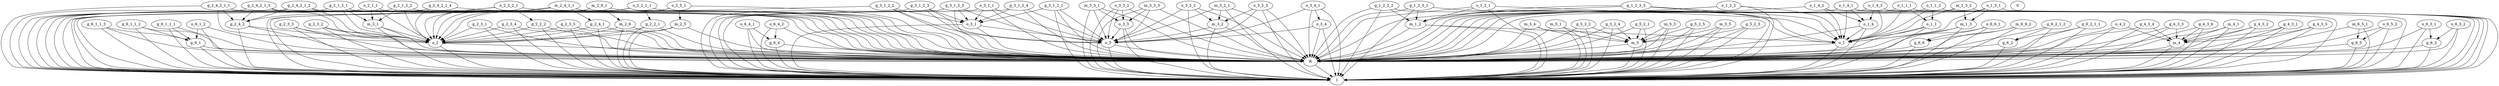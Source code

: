 digraph G {
  o_1_4;
  g_6_2;
  g_1_2_3_2;
  g_6_1_1_3;
  g_2_1_2_1;
  o_6_4_1;
  g_2_1_2_2;
  g_3_1_2_2;
  m_5_4;
  m_5_1;
  g_2_2_2;
  g_6_1_1_2;
  g_5_2_2;
  g_1_2_3_1;
  o_1_2_1;
  g_2_4_1;
  o_1_1;
  g_6_1_1_1;
  o_3_1_1;
  o_6_6_1;
  g_2_2_1;
  o_2;
  o_2_2_2_1;
  m_3_3_1;
  g_6_2_1_2;
  o_3_3_2;
  o_6_4_2;
  g_2_4_2_1_4;
  o_1;
  o_1_4_1;
  o_3_2_2;
  m_3_3_3;
  o_3;
  g_5_2_4;
  g_2_4_2_1_1;
  g_5_2_1;
  0;
  m_2_1;
  o_6_1_2;
  m_5_3;
  o_3_1;
  m_3_2_1;
  g_3_1_2_4;
  g_6_2_1_1;
  o_4_2;
  m_2_6_1;
  g_4_3_4;
  g_4_3_3;
  g_2_3_1;
  o_3_2_3;
  m_2_4_1_1;
  o_2_5_1;
  g_3_1_2_3;
  m_1_2;
  m_2_6;
  1;
  m_3_2;
  m_1_3;
  g_2_3_4;
  g_1_2_3_3;
  m_2_5;
  o_1_1_1;
  m_6_5_1;
  g_5_2_5;
  R;
  g_2_4_2;
  o_3_3;
  m_4_1;
  g_6_1;
  o_6_3_1;
  g_3_1_2_5;
  o_1_4_2;
  m_6_6_2;
  g_4_3_1;
  o_3_4;
  m_5_5;
  g_3_1_2_1;
  g_2_3_5;
  o_6_5_2;
  o_6_3_2;
  o_1_4_3;
  o_3_4_1;
  o_2_1_1;
  g_5_2_3;
  g_6_3;
  g_6_4;
  m_4;
  m_5;
  g_6_5;
  o_2_2_1_1;
  g_2_4_2_1_3;
  g_4_3_6;
  g_6_6;
  o_1_1_2;
  o_1_2_2;
  g_2_3_3;
  m_1_3_2;
  g_4_3_2;
  g_2_3_2;
  o_1_3_1;
  g_2_4_2_1_2;
  g_4_3_5;
  o_2 -> R;
  g_3_1_2_2 -> o_3_1;
  o_1 -> R;
  g_6_1_1_3 -> g_6_1;
  o_1_4 -> o_1;
  g_4_3_2 -> m_4;
  g_5_2_1 -> m_5;
  g_6_2_1_2 -> g_6_2;
  o_1_4_1 -> o_1_4;
  g_2_2_1 -> o_2;
  o_6_5_2 -> g_6_5;
  g_6_1_1_2 -> g_6_1;
  o_1_1_2 -> o_1_1;
  m_2_1 -> o_2;
  m_2_6 -> o_2;
  g_2_3_3 -> o_2;
  g_6_3 -> R;
  o_6_4_1 -> g_6_4;
  g_4_3_5 -> m_4;
  o_3_2_2 -> m_3_2;
  o_1_1 -> o_1;
  g_2_1_2_2 -> m_2_1;
  o_1_4_3 -> o_1_4;
  g_2_4_2 -> o_2;
  m_1_3_2 -> m_1_3;
  g_5_2_4 -> m_5;
  o_1_2_1 -> m_1_2;
  m_5_4 -> m_5;
  g_2_4_2_1_2 -> g_2_4_2;
  m_3_2_1 -> m_3_2;
  g_2_3_2 -> o_2;
  g_4_3_4 -> m_4;
  o_2_5_1 -> m_2_5;
  m_1_3 -> o_1;
  g_4_3_3 -> m_4;
  g_6_1 -> R;
  o_1_2_2 -> m_1_2;
  g_6_6 -> R;
  o_3_4 -> o_3;
  o_6_4_2 -> g_6_4;
  o_6_3_2 -> g_6_3;
  g_3_1_2_1 -> o_3_1;
  m_2_5 -> o_2;
  m_5_3 -> m_5;
  o_3 -> R;
  m_6_6_2 -> g_6_6;
  g_2_4_2_1_1 -> g_2_4_2;
  m_4 -> R;
  g_2_1_2_1 -> m_2_1;
  g_1_2_3_1 -> m_1_2;
  o_1_3_1 -> m_1_3;
  m_3_3_1 -> o_3_3;
  o_2_2_2_1 -> g_2_2_2;
  o_2_1_1 -> m_2_1;
  g_6_2 -> R;
  o_6_6_1 -> g_6_6;
  g_6_4 -> R;
  g_6_2_1_1 -> g_6_2;
  m_1_2 -> o_1;
  g_2_4_2_1_4 -> g_2_4_2;
  o_3_1 -> o_3;
  o_3_4_1 -> o_3_4;
  g_3_1_2_3 -> o_3_1;
  o_3_2_3 -> m_3_2;
  g_5_2_5 -> m_5;
  g_2_3_5 -> o_2;
  g_4_3_6 -> m_4;
  o_6_1_2 -> g_6_1;
  m_2_6_1 -> m_2_6;
  m_3_2 -> o_3;
  g_5_2_2 -> m_5;
  m_5_1 -> m_5;
  g_1_2_3_3 -> m_1_2;
  o_4_2 -> m_4;
  o_3_3 -> o_3;
  m_2_4_1_1 -> g_2_4_1;
  o_6_3_1 -> g_6_3;
  g_2_2_2 -> o_2;
  g_3_1_2_5 -> o_3_1;
  o_1_1_1 -> o_1_1;
  g_2_3_4 -> o_2;
  m_6_5_1 -> g_6_5;
  m_5_5 -> m_5;
  o_3_1_1 -> o_3_1;
  g_6_5 -> R;
  m_5 -> R;
  o_2_2_1_1 -> g_2_2_1;
  g_4_3_1 -> m_4;
  g_1_2_3_2 -> m_1_2;
  o_3_3_2 -> o_3_3;
  o_1_4_2 -> o_1_4;
  m_3_3_3 -> o_3_3;
  g_3_1_2_4 -> o_3_1;
  R -> 1;
  g_2_4_1 -> o_2;
  g_5_2_3 -> m_5;
  g_2_3_1 -> o_2;
  g_6_1_1_1 -> g_6_1;
  m_4_1 -> m_4;
  g_2_4_2_1_3 -> g_2_4_2;
  o_1_4 -> R;
  g_6_2 -> 1;
  g_1_2_3_2 -> o_1;
  g_6_1_1_3 -> R;
  g_2_1_2_1 -> o_2;
  o_6_4_1 -> R;
  g_2_1_2_2 -> o_2;
  g_3_1_2_2 -> o_3;
  m_5_4 -> R;
  m_5_1 -> R;
  g_2_2_2 -> R;
  g_6_1_1_2 -> R;
  g_5_2_2 -> R;
  g_1_2_3_1 -> o_1;
  o_1_2_1 -> o_1;
  g_2_4_1 -> R;
  o_1_1 -> R;
  g_6_1_1_1 -> R;
  o_3_1_1 -> o_3;
  o_6_6_1 -> R;
  g_2_2_1 -> R;
  o_2 -> 1;
  o_2_2_2_1 -> o_2;
  o_2_2_2_1 -> R;
  m_3_3_1 -> o_3;
  g_6_2_1_2 -> R;
  g_6_2_1_2 -> 1;
  o_3_3_2 -> o_3;
  o_6_4_2 -> R;
  g_2_4_2_1_4 -> o_2;
  o_1 -> 1;
  o_1_4_1 -> R;
  o_1_4_1 -> o_1;
  o_3_2_2 -> o_3;
  m_3_3_3 -> o_3;
  o_3 -> 1;
  g_5_2_4 -> R;
  g_2_4_2_1_1 -> o_2;
  g_5_2_1 -> R;
  m_2_1 -> R;
  m_2_1 -> 1;
  o_6_1_2 -> R;
  m_5_3 -> R;
  o_3_1 -> R;
  o_3_1 -> 1;
  m_3_2_1 -> o_3;
  g_3_1_2_4 -> R;
  g_3_1_2_4 -> 1;
  g_3_1_2_4 -> o_3;
  g_6_2_1_1 -> R;
  g_6_2_1_1 -> 1;
  o_4_2 -> R;
  m_2_6_1 -> o_2;
  g_4_3_4 -> R;
  g_4_3_3 -> R;
  g_2_3_1 -> R;
  g_2_3_1 -> 1;
  o_3_2_3 -> o_3;
  m_2_4_1_1 -> o_2;
  m_2_4_1_1 -> R;
  o_2_5_1 -> o_2;
  g_3_1_2_3 -> R;
  g_3_1_2_3 -> 1;
  g_3_1_2_3 -> o_3;
  m_1_2 -> R;
  m_1_2 -> 1;
  m_2_6 -> R;
  m_2_6 -> 1;
  m_3_2 -> R;
  m_3_2 -> 1;
  m_1_3 -> R;
  m_1_3 -> 1;
  g_2_3_4 -> R;
  g_2_3_4 -> 1;
  g_1_2_3_3 -> R;
  g_1_2_3_3 -> o_1;
  g_1_2_3_3 -> 1;
  m_2_5 -> R;
  m_2_5 -> 1;
  o_1_1_1 -> R;
  o_1_1_1 -> o_1;
  m_6_5_1 -> R;
  g_5_2_5 -> R;
  g_2_4_2 -> R;
  g_2_4_2 -> 1;
  o_3_3 -> R;
  o_3_3 -> 1;
  m_4_1 -> R;
  g_6_1 -> 1;
  o_6_3_1 -> R;
  g_3_1_2_5 -> R;
  g_3_1_2_5 -> 1;
  g_3_1_2_5 -> o_3;
  o_1_4_2 -> R;
  o_1_4_2 -> o_1;
  m_6_6_2 -> R;
  g_4_3_1 -> R;
  o_3_4 -> R;
  o_3_4 -> 1;
  m_5_5 -> R;
  g_3_1_2_1 -> R;
  g_3_1_2_1 -> 1;
  g_3_1_2_1 -> o_3;
  g_2_3_5 -> R;
  g_2_3_5 -> 1;
  o_6_5_2 -> R;
  o_6_3_2 -> R;
  o_1_4_3 -> R;
  o_1_4_3 -> o_1;
  o_3_4_1 -> R;
  o_3_4_1 -> 1;
  o_3_4_1 -> o_3;
  o_2_1_1 -> o_2;
  o_2_1_1 -> R;
  o_2_1_1 -> 1;
  g_5_2_3 -> R;
  g_6_3 -> 1;
  g_6_4 -> 1;
  m_4 -> 1;
  m_5 -> 1;
  g_6_5 -> 1;
  o_2_2_1_1 -> o_2;
  o_2_2_1_1 -> R;
  g_2_4_2_1_3 -> o_2;
  g_2_4_2_1_3 -> R;
  g_2_4_2_1_3 -> 1;
  g_4_3_6 -> R;
  g_4_3_6 -> 1;
  g_6_6 -> 1;
  o_1_1_2 -> R;
  o_1_1_2 -> o_1;
  o_1_2_2 -> R;
  o_1_2_2 -> o_1;
  o_1_2_2 -> 1;
  g_2_3_3 -> R;
  g_2_3_3 -> 1;
  m_1_3_2 -> R;
  m_1_3_2 -> o_1;
  m_1_3_2 -> 1;
  g_4_3_2 -> R;
  g_4_3_2 -> 1;
  g_2_3_2 -> R;
  g_2_3_2 -> 1;
  o_1_3_1 -> R;
  o_1_3_1 -> o_1;
  o_1_3_1 -> 1;
  g_2_4_2_1_2 -> o_2;
  g_2_4_2_1_2 -> R;
  g_2_4_2_1_2 -> 1;
  g_4_3_5 -> R;
  g_4_3_5 -> 1;
  o_1_4 -> 1;
  g_1_2_3_2 -> R;
  g_1_2_3_2 -> 1;
  g_6_1_1_3 -> 1;
  g_2_1_2_1 -> R;
  g_2_1_2_1 -> 1;
  o_6_4_1 -> 1;
  g_2_1_2_2 -> R;
  g_2_1_2_2 -> 1;
  g_3_1_2_2 -> R;
  g_3_1_2_2 -> 1;
  m_5_4 -> 1;
  m_5_1 -> 1;
  g_2_2_2 -> 1;
  g_6_1_1_2 -> 1;
  g_5_2_2 -> 1;
  g_1_2_3_1 -> R;
  g_1_2_3_1 -> 1;
  o_1_2_1 -> R;
  o_1_2_1 -> 1;
  g_2_4_1 -> 1;
  o_1_1 -> 1;
  g_6_1_1_1 -> 1;
  o_3_1_1 -> R;
  o_3_1_1 -> 1;
  o_6_6_1 -> 1;
  g_2_2_1 -> 1;
  o_2_2_2_1 -> 1;
  m_3_3_1 -> R;
  m_3_3_1 -> 1;
  o_3_3_2 -> R;
  o_3_3_2 -> 1;
  o_6_4_2 -> 1;
  g_2_4_2_1_4 -> R;
  g_2_4_2_1_4 -> 1;
  o_1_4_1 -> 1;
  o_3_2_2 -> R;
  o_3_2_2 -> 1;
  m_3_3_3 -> R;
  m_3_3_3 -> 1;
  g_5_2_4 -> 1;
  g_2_4_2_1_1 -> R;
  g_2_4_2_1_1 -> 1;
  g_5_2_1 -> 1;
  o_6_1_2 -> 1;
  m_5_3 -> 1;
  m_3_2_1 -> R;
  m_3_2_1 -> 1;
  o_4_2 -> 1;
  m_2_6_1 -> R;
  m_2_6_1 -> 1;
  g_4_3_4 -> 1;
  g_4_3_3 -> 1;
  o_3_2_3 -> R;
  o_3_2_3 -> 1;
  m_2_4_1_1 -> 1;
  o_2_5_1 -> R;
  o_2_5_1 -> 1;
  o_1_1_1 -> 1;
  m_6_5_1 -> 1;
  g_5_2_5 -> 1;
  m_4_1 -> 1;
  o_6_3_1 -> 1;
  o_1_4_2 -> 1;
  m_6_6_2 -> 1;
  g_4_3_1 -> 1;
  m_5_5 -> 1;
  o_6_5_2 -> 1;
  o_6_3_2 -> 1;
  o_1_4_3 -> 1;
  g_5_2_3 -> 1;
  o_2_2_1_1 -> 1;
  o_1_1_2 -> 1;
}
